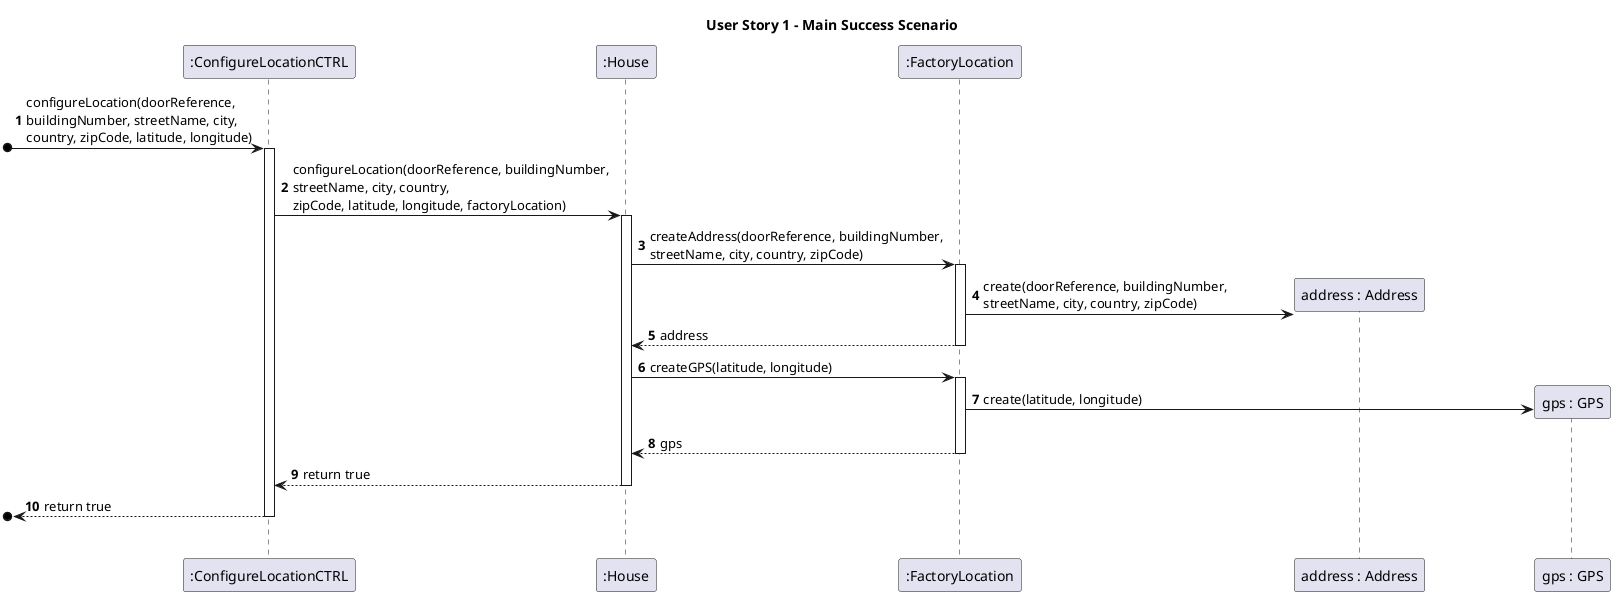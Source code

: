 @startuml

autonumber

title User Story 1 - Main Success Scenario

participant ":ConfigureLocationCTRL" as C
participant ":House" as H
participant ":FactoryLocation" as F
participant "address : Address" as A
participant "gps : GPS" as G


skinparam ParticipantPadding 50




[o-> C : configureLocation(doorReference,\nbuildingNumber, streetName, city, \ncountry, zipCode, latitude, longitude)
activate C

C -> H : configureLocation(doorReference, buildingNumber,\nstreetName, city, country,\nzipCode, latitude, longitude, factoryLocation)
activate H

H -> F : createAddress(doorReference, buildingNumber,\nstreetName, city, country, zipCode)
activate F




F -> A** : create(doorReference, buildingNumber,\nstreetName, city, country, zipCode)

F --> H : address



deactivate F

H -> F : createGPS(latitude, longitude)

activate F
F -> G** : create(latitude, longitude)


F --> H : gps
deactivate F

H --> C : return true
deactivate H

[o<-- C : return true
deactivate C

|||
@endumll